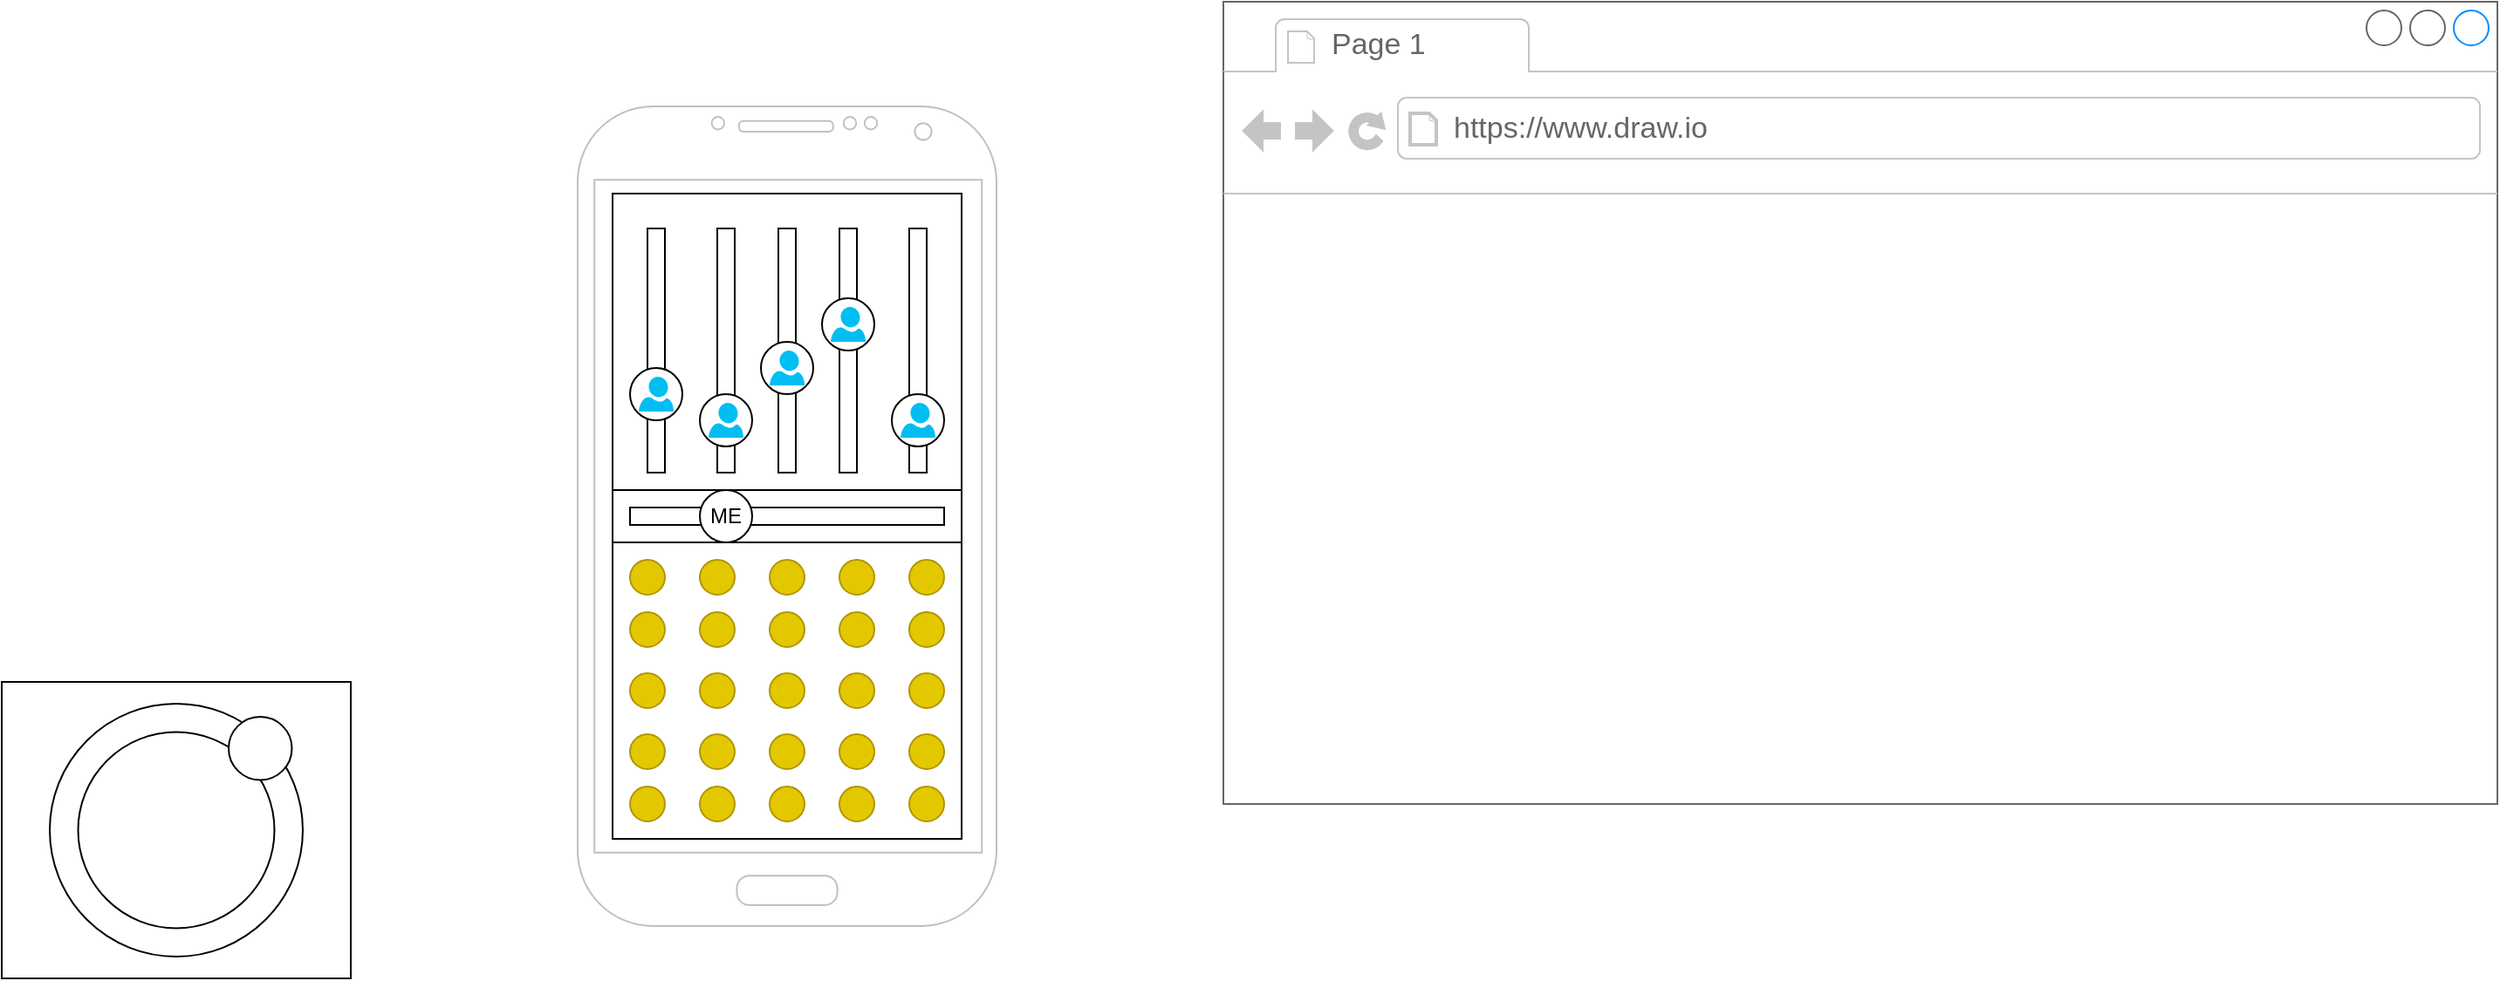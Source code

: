 <mxfile>
    <diagram id="4c_ZOmpywdK34hF7w7W2" name="Page-1">
        <mxGraphModel dx="1610" dy="459" grid="1" gridSize="10" guides="1" tooltips="1" connect="1" arrows="1" fold="1" page="1" pageScale="1" pageWidth="850" pageHeight="1100" math="0" shadow="0">
            <root>
                <mxCell id="0"/>
                <mxCell id="1" parent="0"/>
                <mxCell id="2" value="" style="strokeWidth=1;shadow=0;dashed=0;align=center;html=1;shape=mxgraph.mockup.containers.browserWindow;rSize=0;strokeColor=#666666;strokeColor2=#008cff;strokeColor3=#c4c4c4;mainText=,;recursiveResize=0;" parent="1" vertex="1">
                    <mxGeometry x="220" y="20" width="730" height="460" as="geometry"/>
                </mxCell>
                <mxCell id="3" value="Page 1" style="strokeWidth=1;shadow=0;dashed=0;align=center;html=1;shape=mxgraph.mockup.containers.anchor;fontSize=17;fontColor=#666666;align=left;" parent="2" vertex="1">
                    <mxGeometry x="60" y="12" width="110" height="26" as="geometry"/>
                </mxCell>
                <mxCell id="4" value="https://www.draw.io" style="strokeWidth=1;shadow=0;dashed=0;align=center;html=1;shape=mxgraph.mockup.containers.anchor;rSize=0;fontSize=17;fontColor=#666666;align=left;" parent="2" vertex="1">
                    <mxGeometry x="130" y="60" width="250" height="26" as="geometry"/>
                </mxCell>
                <mxCell id="5" value="" style="verticalLabelPosition=bottom;verticalAlign=top;html=1;shadow=0;dashed=0;strokeWidth=1;shape=mxgraph.android.phone2;strokeColor=#c0c0c0;" parent="1" vertex="1">
                    <mxGeometry x="-150" y="80" width="240" height="470" as="geometry"/>
                </mxCell>
                <mxCell id="6" value="" style="rounded=0;whiteSpace=wrap;html=1;" parent="1" vertex="1">
                    <mxGeometry x="-130" y="130" width="200" height="170" as="geometry"/>
                </mxCell>
                <mxCell id="34" value="" style="group" parent="1" vertex="1" connectable="0">
                    <mxGeometry x="-130" y="330" width="200" height="170" as="geometry"/>
                </mxCell>
                <mxCell id="7" value="" style="rounded=0;whiteSpace=wrap;html=1;" parent="34" vertex="1">
                    <mxGeometry width="200" height="170" as="geometry"/>
                </mxCell>
                <mxCell id="9" value="" style="ellipse;whiteSpace=wrap;html=1;aspect=fixed;fillColor=#e3c800;fontColor=#000000;strokeColor=#B09500;" parent="34" vertex="1">
                    <mxGeometry x="10" y="10" width="20" height="20" as="geometry"/>
                </mxCell>
                <mxCell id="10" value="" style="ellipse;whiteSpace=wrap;html=1;aspect=fixed;fillColor=#e3c800;fontColor=#000000;strokeColor=#B09500;" parent="34" vertex="1">
                    <mxGeometry x="170" y="10" width="20" height="20" as="geometry"/>
                </mxCell>
                <mxCell id="11" value="" style="ellipse;whiteSpace=wrap;html=1;aspect=fixed;fillColor=#e3c800;fontColor=#000000;strokeColor=#B09500;" parent="34" vertex="1">
                    <mxGeometry x="90" y="10" width="20" height="20" as="geometry"/>
                </mxCell>
                <mxCell id="12" value="" style="ellipse;whiteSpace=wrap;html=1;aspect=fixed;fillColor=#e3c800;fontColor=#000000;strokeColor=#B09500;" parent="34" vertex="1">
                    <mxGeometry x="50" y="10" width="20" height="20" as="geometry"/>
                </mxCell>
                <mxCell id="13" value="" style="ellipse;whiteSpace=wrap;html=1;aspect=fixed;fillColor=#e3c800;fontColor=#000000;strokeColor=#B09500;" parent="34" vertex="1">
                    <mxGeometry x="130" y="10" width="20" height="20" as="geometry"/>
                </mxCell>
                <mxCell id="14" value="" style="ellipse;whiteSpace=wrap;html=1;aspect=fixed;fillColor=#e3c800;fontColor=#000000;strokeColor=#B09500;" parent="34" vertex="1">
                    <mxGeometry x="10" y="140" width="20" height="20" as="geometry"/>
                </mxCell>
                <mxCell id="15" value="" style="ellipse;whiteSpace=wrap;html=1;aspect=fixed;fillColor=#e3c800;fontColor=#000000;strokeColor=#B09500;" parent="34" vertex="1">
                    <mxGeometry x="170" y="140" width="20" height="20" as="geometry"/>
                </mxCell>
                <mxCell id="16" value="" style="ellipse;whiteSpace=wrap;html=1;aspect=fixed;fillColor=#e3c800;fontColor=#000000;strokeColor=#B09500;" parent="34" vertex="1">
                    <mxGeometry x="90" y="140" width="20" height="20" as="geometry"/>
                </mxCell>
                <mxCell id="17" value="" style="ellipse;whiteSpace=wrap;html=1;aspect=fixed;fillColor=#e3c800;fontColor=#000000;strokeColor=#B09500;" parent="34" vertex="1">
                    <mxGeometry x="50" y="140" width="20" height="20" as="geometry"/>
                </mxCell>
                <mxCell id="18" value="" style="ellipse;whiteSpace=wrap;html=1;aspect=fixed;fillColor=#e3c800;fontColor=#000000;strokeColor=#B09500;" parent="34" vertex="1">
                    <mxGeometry x="130" y="140" width="20" height="20" as="geometry"/>
                </mxCell>
                <mxCell id="19" value="" style="ellipse;whiteSpace=wrap;html=1;aspect=fixed;fillColor=#e3c800;fontColor=#000000;strokeColor=#B09500;" parent="34" vertex="1">
                    <mxGeometry x="10" y="75" width="20" height="20" as="geometry"/>
                </mxCell>
                <mxCell id="20" value="" style="ellipse;whiteSpace=wrap;html=1;aspect=fixed;fillColor=#e3c800;fontColor=#000000;strokeColor=#B09500;" parent="34" vertex="1">
                    <mxGeometry x="170" y="75" width="20" height="20" as="geometry"/>
                </mxCell>
                <mxCell id="21" value="" style="ellipse;whiteSpace=wrap;html=1;aspect=fixed;fillColor=#e3c800;fontColor=#000000;strokeColor=#B09500;" parent="34" vertex="1">
                    <mxGeometry x="90" y="75" width="20" height="20" as="geometry"/>
                </mxCell>
                <mxCell id="22" value="" style="ellipse;whiteSpace=wrap;html=1;aspect=fixed;fillColor=#e3c800;fontColor=#000000;strokeColor=#B09500;" parent="34" vertex="1">
                    <mxGeometry x="50" y="75" width="20" height="20" as="geometry"/>
                </mxCell>
                <mxCell id="23" value="" style="ellipse;whiteSpace=wrap;html=1;aspect=fixed;fillColor=#e3c800;fontColor=#000000;strokeColor=#B09500;" parent="34" vertex="1">
                    <mxGeometry x="130" y="75" width="20" height="20" as="geometry"/>
                </mxCell>
                <mxCell id="24" value="" style="ellipse;whiteSpace=wrap;html=1;aspect=fixed;fillColor=#e3c800;fontColor=#000000;strokeColor=#B09500;" parent="34" vertex="1">
                    <mxGeometry x="10" y="40" width="20" height="20" as="geometry"/>
                </mxCell>
                <mxCell id="25" value="" style="ellipse;whiteSpace=wrap;html=1;aspect=fixed;fillColor=#e3c800;fontColor=#000000;strokeColor=#B09500;" parent="34" vertex="1">
                    <mxGeometry x="170" y="40" width="20" height="20" as="geometry"/>
                </mxCell>
                <mxCell id="26" value="" style="ellipse;whiteSpace=wrap;html=1;aspect=fixed;fillColor=#e3c800;fontColor=#000000;strokeColor=#B09500;" parent="34" vertex="1">
                    <mxGeometry x="90" y="40" width="20" height="20" as="geometry"/>
                </mxCell>
                <mxCell id="27" value="" style="ellipse;whiteSpace=wrap;html=1;aspect=fixed;fillColor=#e3c800;fontColor=#000000;strokeColor=#B09500;" parent="34" vertex="1">
                    <mxGeometry x="50" y="40" width="20" height="20" as="geometry"/>
                </mxCell>
                <mxCell id="28" value="" style="ellipse;whiteSpace=wrap;html=1;aspect=fixed;fillColor=#e3c800;fontColor=#000000;strokeColor=#B09500;" parent="34" vertex="1">
                    <mxGeometry x="130" y="40" width="20" height="20" as="geometry"/>
                </mxCell>
                <mxCell id="29" value="" style="ellipse;whiteSpace=wrap;html=1;aspect=fixed;fillColor=#e3c800;fontColor=#000000;strokeColor=#B09500;" parent="34" vertex="1">
                    <mxGeometry x="10" y="110" width="20" height="20" as="geometry"/>
                </mxCell>
                <mxCell id="30" value="" style="ellipse;whiteSpace=wrap;html=1;aspect=fixed;fillColor=#e3c800;fontColor=#000000;strokeColor=#B09500;" parent="34" vertex="1">
                    <mxGeometry x="170" y="110" width="20" height="20" as="geometry"/>
                </mxCell>
                <mxCell id="31" value="" style="ellipse;whiteSpace=wrap;html=1;aspect=fixed;fillColor=#e3c800;fontColor=#000000;strokeColor=#B09500;" parent="34" vertex="1">
                    <mxGeometry x="90" y="110" width="20" height="20" as="geometry"/>
                </mxCell>
                <mxCell id="32" value="" style="ellipse;whiteSpace=wrap;html=1;aspect=fixed;fillColor=#e3c800;fontColor=#000000;strokeColor=#B09500;" parent="34" vertex="1">
                    <mxGeometry x="50" y="110" width="20" height="20" as="geometry"/>
                </mxCell>
                <mxCell id="33" value="" style="ellipse;whiteSpace=wrap;html=1;aspect=fixed;fillColor=#e3c800;fontColor=#000000;strokeColor=#B09500;" parent="34" vertex="1">
                    <mxGeometry x="130" y="110" width="20" height="20" as="geometry"/>
                </mxCell>
                <mxCell id="44" value="" style="rounded=0;whiteSpace=wrap;html=1;" parent="1" vertex="1">
                    <mxGeometry x="-110" y="150" width="10" height="140" as="geometry"/>
                </mxCell>
                <mxCell id="45" value="" style="rounded=0;whiteSpace=wrap;html=1;" parent="1" vertex="1">
                    <mxGeometry x="40" y="150" width="10" height="140" as="geometry"/>
                </mxCell>
                <mxCell id="46" value="" style="rounded=0;whiteSpace=wrap;html=1;" parent="1" vertex="1">
                    <mxGeometry x="-70" y="150" width="10" height="140" as="geometry"/>
                </mxCell>
                <mxCell id="47" value="" style="rounded=0;whiteSpace=wrap;html=1;" parent="1" vertex="1">
                    <mxGeometry x="-35" y="150" width="10" height="140" as="geometry"/>
                </mxCell>
                <mxCell id="48" value="" style="rounded=0;whiteSpace=wrap;html=1;" parent="1" vertex="1">
                    <mxGeometry y="150" width="10" height="140" as="geometry"/>
                </mxCell>
                <mxCell id="40" value="" style="ellipse;whiteSpace=wrap;html=1;aspect=fixed;" parent="1" vertex="1">
                    <mxGeometry x="-10" y="190" width="30" height="30" as="geometry"/>
                </mxCell>
                <mxCell id="38" value="" style="ellipse;whiteSpace=wrap;html=1;aspect=fixed;" parent="1" vertex="1">
                    <mxGeometry x="30" y="245" width="30" height="30" as="geometry"/>
                </mxCell>
                <mxCell id="36" value="" style="ellipse;whiteSpace=wrap;html=1;aspect=fixed;" parent="1" vertex="1">
                    <mxGeometry x="-45" y="215" width="30" height="30" as="geometry"/>
                </mxCell>
                <mxCell id="37" value="" style="ellipse;whiteSpace=wrap;html=1;aspect=fixed;" parent="1" vertex="1">
                    <mxGeometry x="-80" y="245" width="30" height="30" as="geometry"/>
                </mxCell>
                <mxCell id="35" value="" style="ellipse;whiteSpace=wrap;html=1;aspect=fixed;" parent="1" vertex="1">
                    <mxGeometry x="-120" y="230" width="30" height="30" as="geometry"/>
                </mxCell>
                <mxCell id="49" value="" style="verticalLabelPosition=bottom;html=1;verticalAlign=top;align=center;strokeColor=none;fillColor=#00BEF2;shape=mxgraph.azure.user;" parent="1" vertex="1">
                    <mxGeometry x="-115" y="235" width="20" height="20" as="geometry"/>
                </mxCell>
                <mxCell id="53" value="" style="verticalLabelPosition=bottom;html=1;verticalAlign=top;align=center;strokeColor=none;fillColor=#00BEF2;shape=mxgraph.azure.user;" parent="1" vertex="1">
                    <mxGeometry x="-75" y="250" width="20" height="20" as="geometry"/>
                </mxCell>
                <mxCell id="55" value="" style="verticalLabelPosition=bottom;html=1;verticalAlign=top;align=center;strokeColor=none;fillColor=#00BEF2;shape=mxgraph.azure.user;" parent="1" vertex="1">
                    <mxGeometry x="-40" y="220" width="20" height="20" as="geometry"/>
                </mxCell>
                <mxCell id="56" value="" style="verticalLabelPosition=bottom;html=1;verticalAlign=top;align=center;strokeColor=none;fillColor=#00BEF2;shape=mxgraph.azure.user;" parent="1" vertex="1">
                    <mxGeometry x="-5" y="195" width="20" height="20" as="geometry"/>
                </mxCell>
                <mxCell id="57" value="" style="verticalLabelPosition=bottom;html=1;verticalAlign=top;align=center;strokeColor=none;fillColor=#00BEF2;shape=mxgraph.azure.user;" parent="1" vertex="1">
                    <mxGeometry x="35" y="250" width="20" height="20" as="geometry"/>
                </mxCell>
                <mxCell id="69" value="" style="group" parent="1" vertex="1" connectable="0">
                    <mxGeometry x="-480" y="410" width="200" height="170" as="geometry"/>
                </mxCell>
                <mxCell id="65" value="" style="rounded=0;whiteSpace=wrap;html=1;" parent="69" vertex="1">
                    <mxGeometry width="200" height="170" as="geometry"/>
                </mxCell>
                <mxCell id="66" value="" style="ellipse;whiteSpace=wrap;html=1;aspect=fixed;" parent="69" vertex="1">
                    <mxGeometry x="27.5" y="12.5" width="145" height="145" as="geometry"/>
                </mxCell>
                <mxCell id="67" value="" style="ellipse;whiteSpace=wrap;html=1;aspect=fixed;" parent="69" vertex="1">
                    <mxGeometry x="43.75" y="28.75" width="112.5" height="112.5" as="geometry"/>
                </mxCell>
                <mxCell id="68" value="" style="ellipse;whiteSpace=wrap;html=1;aspect=fixed;" parent="69" vertex="1">
                    <mxGeometry x="130" y="20" width="36.25" height="36.25" as="geometry"/>
                </mxCell>
                <mxCell id="73" value="" style="group" parent="1" vertex="1" connectable="0">
                    <mxGeometry x="-130" y="300" width="200" height="30" as="geometry"/>
                </mxCell>
                <mxCell id="70" value="" style="rounded=0;whiteSpace=wrap;html=1;" parent="73" vertex="1">
                    <mxGeometry width="200" height="30" as="geometry"/>
                </mxCell>
                <mxCell id="71" value="" style="rounded=0;whiteSpace=wrap;html=1;" parent="73" vertex="1">
                    <mxGeometry x="10" y="10" width="180" height="10" as="geometry"/>
                </mxCell>
                <mxCell id="72" value="ME" style="ellipse;whiteSpace=wrap;html=1;aspect=fixed;" parent="73" vertex="1">
                    <mxGeometry x="50" width="30" height="30" as="geometry"/>
                </mxCell>
            </root>
        </mxGraphModel>
    </diagram>
</mxfile>